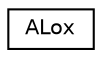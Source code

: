digraph "Graphical Class Hierarchy"
{
  edge [fontname="Helvetica",fontsize="10",labelfontname="Helvetica",labelfontsize="10"];
  node [fontname="Helvetica",fontsize="10",shape=record];
  rankdir="LR";
  Node0 [label="ALox",height=0.2,width=0.4,color="black", fillcolor="white", style="filled",URL="$classaworx_1_1lox_1_1ALox.html"];
}

